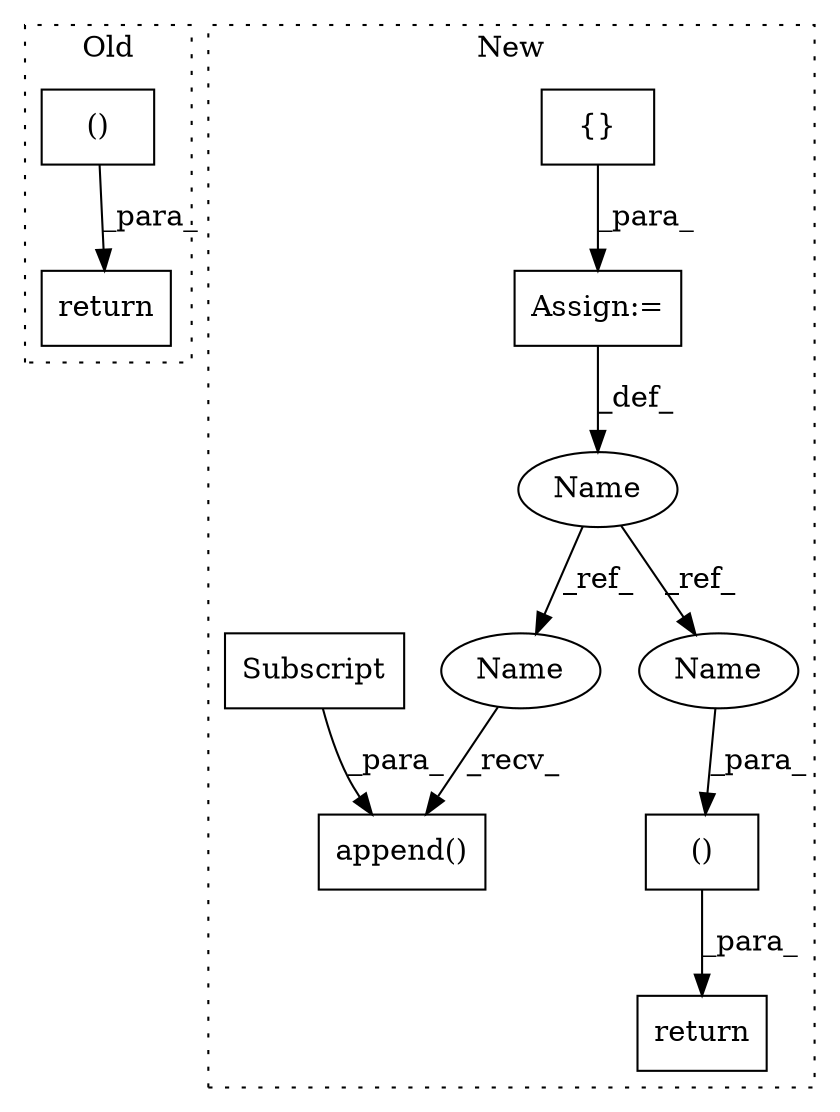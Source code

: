 digraph G {
subgraph cluster0 {
1 [label="()" a="54" s="9050" l="49" shape="box"];
4 [label="return" a="93" s="9022" l="7" shape="box"];
label = "Old";
style="dotted";
}
subgraph cluster1 {
2 [label="{}" a="59" s="5591,5591" l="2,1" shape="box"];
3 [label="Assign:=" a="68" s="5588" l="3" shape="box"];
5 [label="return" a="93" s="9097" l="7" shape="box"];
6 [label="()" a="54" s="9125" l="67" shape="box"];
7 [label="append()" a="75" s="8606,8644" l="24,1" shape="box"];
8 [label="Name" a="87" s="5572" l="16" shape="ellipse"];
9 [label="Subscript" a="63" s="8630,0" l="14,0" shape="box"];
10 [label="Name" a="87" s="8606" l="16" shape="ellipse"];
11 [label="Name" a="87" s="9153" l="16" shape="ellipse"];
label = "New";
style="dotted";
}
1 -> 4 [label="_para_"];
2 -> 3 [label="_para_"];
3 -> 8 [label="_def_"];
6 -> 5 [label="_para_"];
8 -> 11 [label="_ref_"];
8 -> 10 [label="_ref_"];
9 -> 7 [label="_para_"];
10 -> 7 [label="_recv_"];
11 -> 6 [label="_para_"];
}